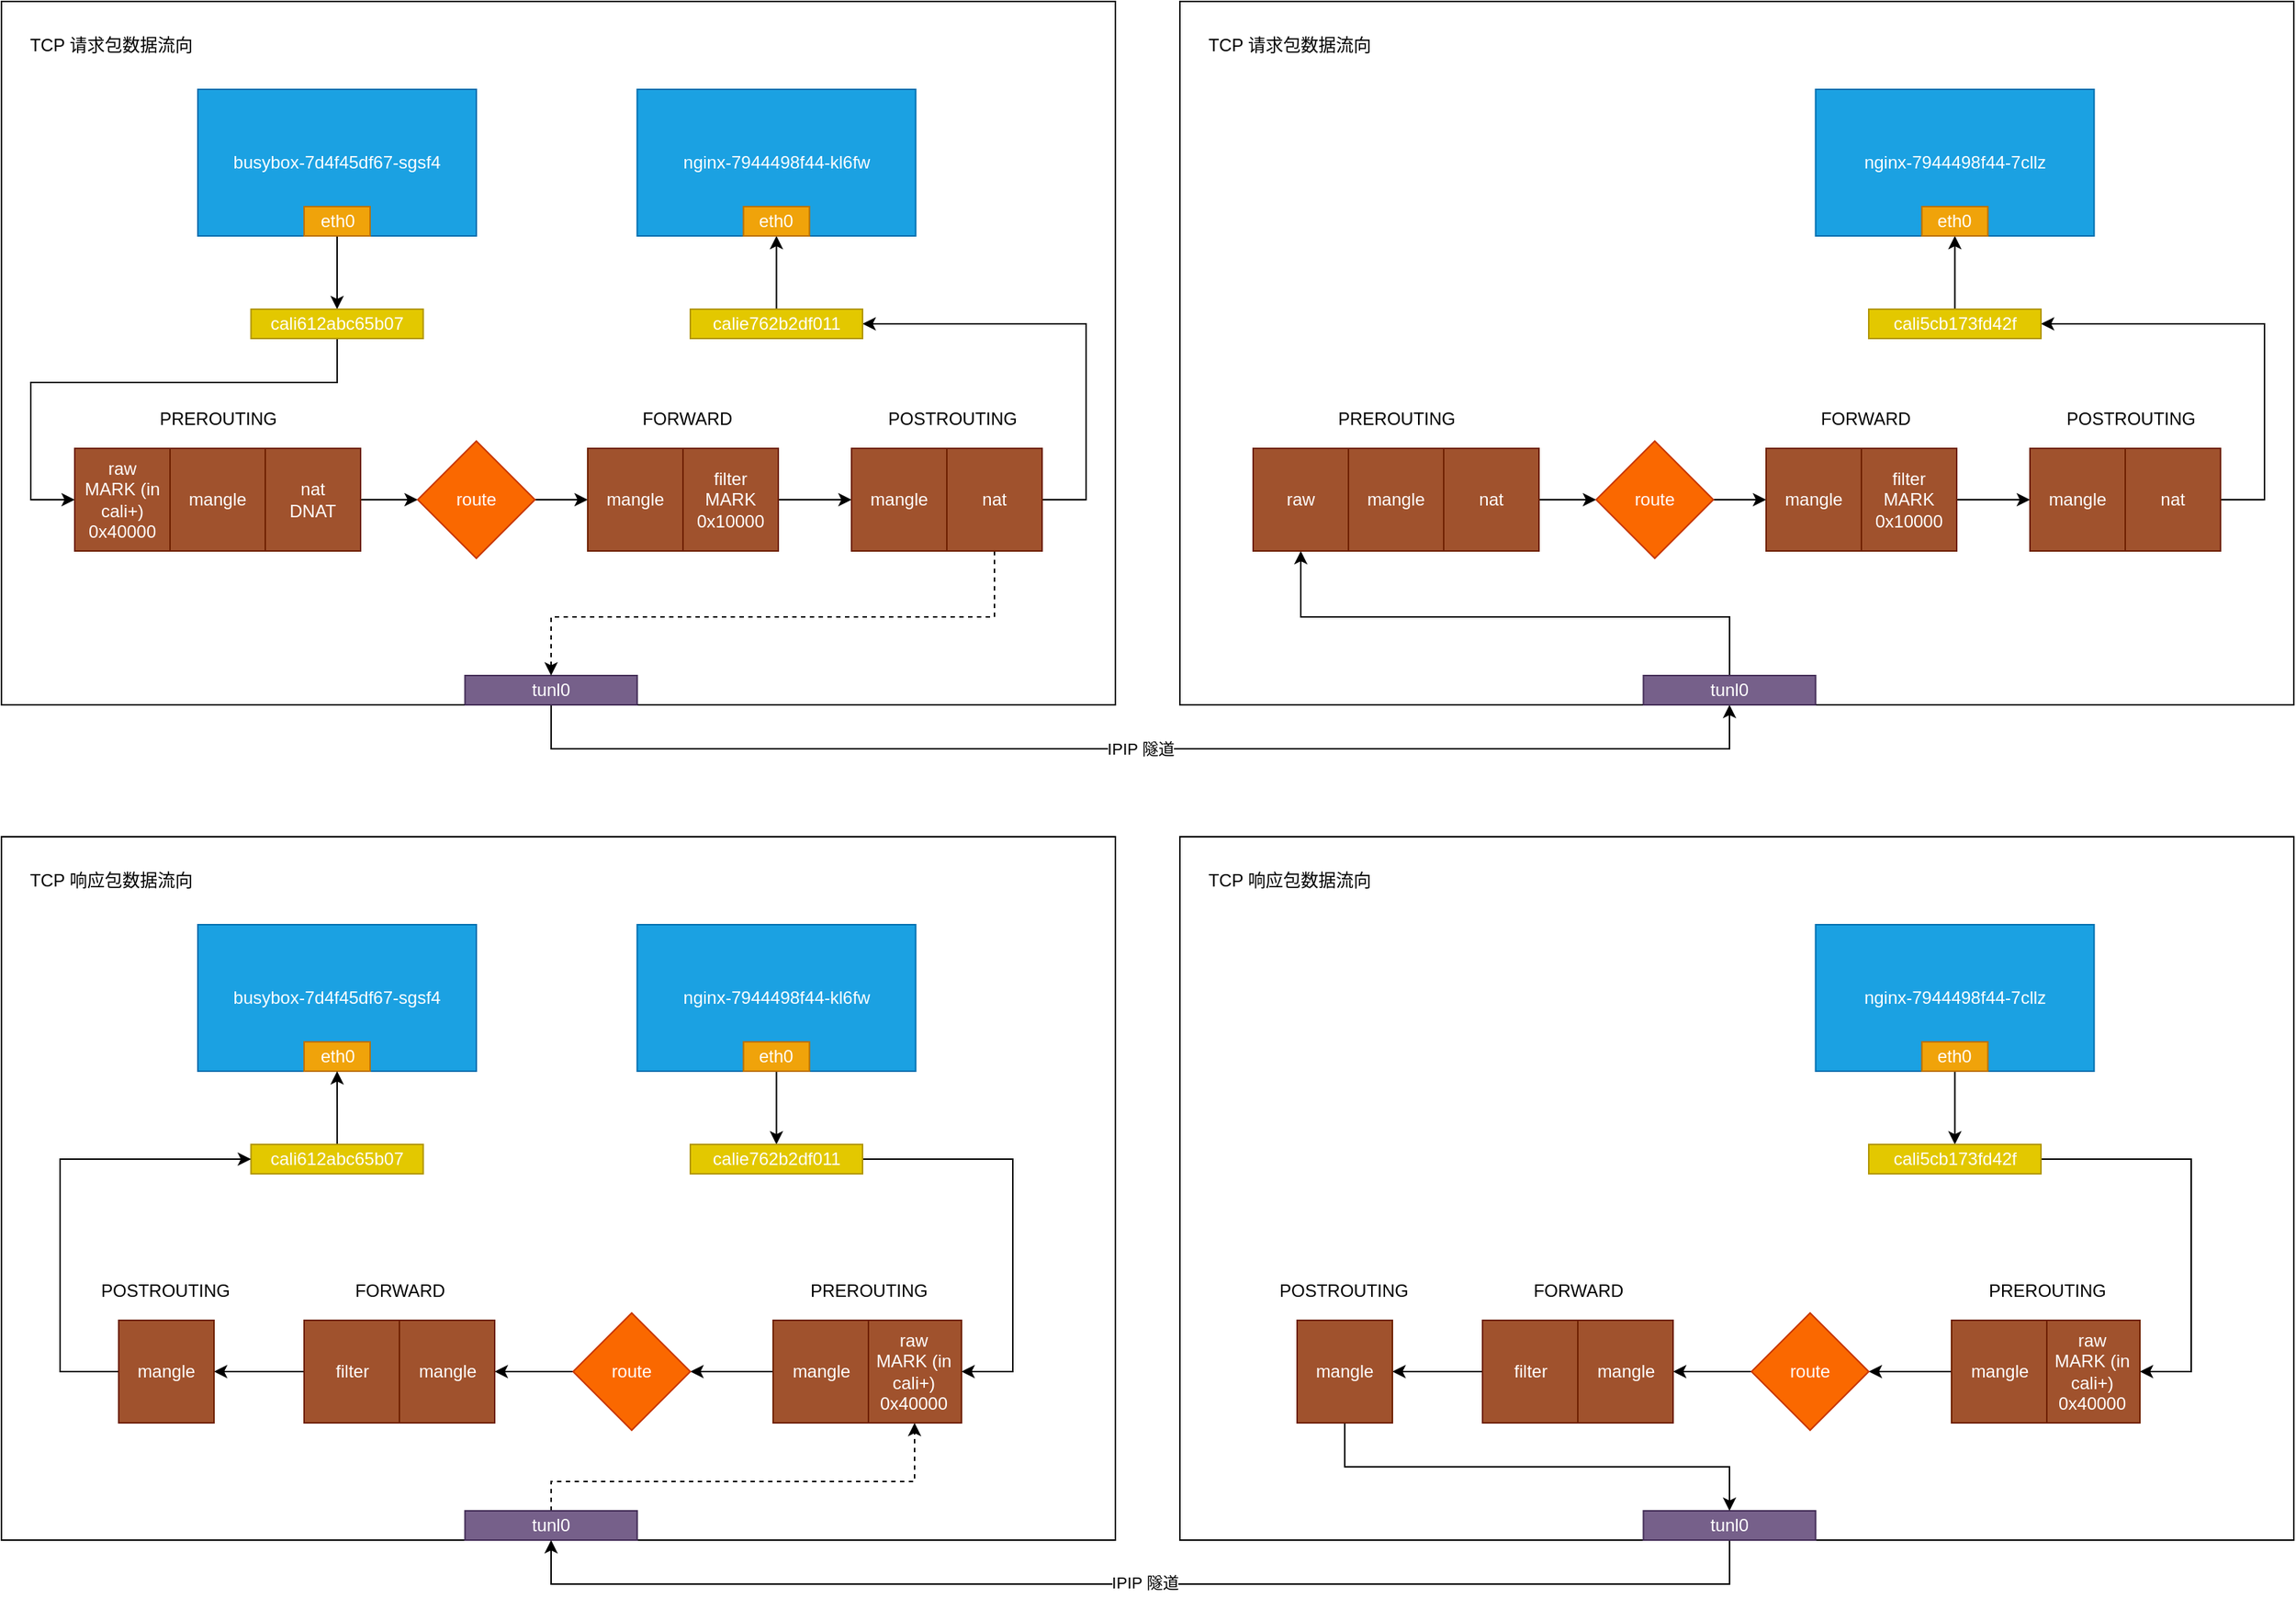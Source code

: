 <mxfile version="13.3.1" type="device"><diagram id="eYR-QzYVFTe-YiNk0E_v" name="第 1 页"><mxGraphModel dx="946" dy="680" grid="1" gridSize="10" guides="1" tooltips="1" connect="1" arrows="1" fold="1" page="1" pageScale="1" pageWidth="827" pageHeight="1169" math="0" shadow="0"><root><mxCell id="0"/><mxCell id="1" parent="0"/><mxCell id="UxQzsQpT87IZUYBjbyKv-1" value="" style="rounded=0;whiteSpace=wrap;html=1;" vertex="1" parent="1"><mxGeometry x="90" y="80" width="760" height="480" as="geometry"/></mxCell><mxCell id="UxQzsQpT87IZUYBjbyKv-2" value="busybox-7d4f45df67-sgsf4" style="rounded=0;whiteSpace=wrap;html=1;fillColor=#1ba1e2;strokeColor=#006EAF;fontColor=#ffffff;" vertex="1" parent="1"><mxGeometry x="224" y="140" width="190" height="100" as="geometry"/></mxCell><mxCell id="UxQzsQpT87IZUYBjbyKv-3" style="edgeStyle=orthogonalEdgeStyle;rounded=0;orthogonalLoop=1;jettySize=auto;html=1;entryX=0.5;entryY=0;entryDx=0;entryDy=0;startArrow=none;startFill=0;" edge="1" parent="1" source="UxQzsQpT87IZUYBjbyKv-4" target="UxQzsQpT87IZUYBjbyKv-6"><mxGeometry relative="1" as="geometry"/></mxCell><mxCell id="UxQzsQpT87IZUYBjbyKv-4" value="eth0" style="rounded=0;whiteSpace=wrap;html=1;fillColor=#f0a30a;strokeColor=#BD7000;fontColor=#ffffff;" vertex="1" parent="1"><mxGeometry x="296.5" y="220" width="45" height="20" as="geometry"/></mxCell><mxCell id="UxQzsQpT87IZUYBjbyKv-5" style="edgeStyle=orthogonalEdgeStyle;rounded=0;orthogonalLoop=1;jettySize=auto;html=1;entryX=0;entryY=0.5;entryDx=0;entryDy=0;startArrow=none;startFill=0;" edge="1" parent="1" source="UxQzsQpT87IZUYBjbyKv-6" target="UxQzsQpT87IZUYBjbyKv-8"><mxGeometry relative="1" as="geometry"><Array as="points"><mxPoint x="319" y="340"/><mxPoint x="110" y="340"/><mxPoint x="110" y="420"/></Array></mxGeometry></mxCell><mxCell id="UxQzsQpT87IZUYBjbyKv-6" value="cali612abc65b07" style="rounded=0;whiteSpace=wrap;html=1;fillColor=#e3c800;strokeColor=#B09500;fontColor=#ffffff;" vertex="1" parent="1"><mxGeometry x="260.25" y="290" width="117.5" height="20" as="geometry"/></mxCell><mxCell id="UxQzsQpT87IZUYBjbyKv-91" value="IPIP 隧道" style="edgeStyle=orthogonalEdgeStyle;rounded=0;orthogonalLoop=1;jettySize=auto;html=1;startArrow=none;startFill=0;endArrow=classic;endFill=1;entryX=0.5;entryY=1;entryDx=0;entryDy=0;" edge="1" parent="1" source="UxQzsQpT87IZUYBjbyKv-7" target="UxQzsQpT87IZUYBjbyKv-70"><mxGeometry relative="1" as="geometry"><mxPoint x="840" y="620" as="targetPoint"/><Array as="points"><mxPoint x="465" y="590"/><mxPoint x="1269" y="590"/></Array></mxGeometry></mxCell><mxCell id="UxQzsQpT87IZUYBjbyKv-7" value="tunl0" style="rounded=0;whiteSpace=wrap;html=1;fillColor=#76608a;strokeColor=#432D57;fontColor=#ffffff;" vertex="1" parent="1"><mxGeometry x="406.25" y="540" width="117.5" height="20" as="geometry"/></mxCell><mxCell id="UxQzsQpT87IZUYBjbyKv-8" value="raw&lt;br&gt;MARK (in cali+) 0x40000" style="rounded=0;whiteSpace=wrap;html=1;fillColor=#a0522d;strokeColor=#6D1F00;fontColor=#ffffff;" vertex="1" parent="1"><mxGeometry x="140" y="385" width="65" height="70" as="geometry"/></mxCell><mxCell id="UxQzsQpT87IZUYBjbyKv-9" value="mangle" style="rounded=0;whiteSpace=wrap;html=1;fillColor=#a0522d;strokeColor=#6D1F00;fontColor=#ffffff;" vertex="1" parent="1"><mxGeometry x="205" y="385" width="65" height="70" as="geometry"/></mxCell><mxCell id="UxQzsQpT87IZUYBjbyKv-10" style="edgeStyle=orthogonalEdgeStyle;rounded=0;orthogonalLoop=1;jettySize=auto;html=1;entryX=0;entryY=0.5;entryDx=0;entryDy=0;startArrow=none;startFill=0;" edge="1" parent="1" source="UxQzsQpT87IZUYBjbyKv-11" target="UxQzsQpT87IZUYBjbyKv-14"><mxGeometry relative="1" as="geometry"/></mxCell><mxCell id="UxQzsQpT87IZUYBjbyKv-11" value="nat&lt;br&gt;DNAT" style="rounded=0;whiteSpace=wrap;html=1;fillColor=#a0522d;strokeColor=#6D1F00;fontColor=#ffffff;" vertex="1" parent="1"><mxGeometry x="270" y="385" width="65" height="70" as="geometry"/></mxCell><mxCell id="UxQzsQpT87IZUYBjbyKv-12" value="PREROUTING" style="text;html=1;strokeColor=none;fillColor=none;align=center;verticalAlign=middle;whiteSpace=wrap;rounded=0;" vertex="1" parent="1"><mxGeometry x="218" y="355" width="40" height="20" as="geometry"/></mxCell><mxCell id="UxQzsQpT87IZUYBjbyKv-13" style="edgeStyle=orthogonalEdgeStyle;rounded=0;orthogonalLoop=1;jettySize=auto;html=1;entryX=0;entryY=0.5;entryDx=0;entryDy=0;startArrow=none;startFill=0;" edge="1" parent="1" source="UxQzsQpT87IZUYBjbyKv-14" target="UxQzsQpT87IZUYBjbyKv-15"><mxGeometry relative="1" as="geometry"/></mxCell><mxCell id="UxQzsQpT87IZUYBjbyKv-14" value="route" style="rhombus;whiteSpace=wrap;html=1;fillColor=#fa6800;strokeColor=#C73500;fontColor=#ffffff;" vertex="1" parent="1"><mxGeometry x="374" y="380" width="80" height="80" as="geometry"/></mxCell><mxCell id="UxQzsQpT87IZUYBjbyKv-15" value="mangle" style="rounded=0;whiteSpace=wrap;html=1;fillColor=#a0522d;strokeColor=#6D1F00;fontColor=#ffffff;" vertex="1" parent="1"><mxGeometry x="490" y="385" width="65" height="70" as="geometry"/></mxCell><mxCell id="UxQzsQpT87IZUYBjbyKv-16" style="edgeStyle=orthogonalEdgeStyle;rounded=0;orthogonalLoop=1;jettySize=auto;html=1;entryX=0;entryY=0.5;entryDx=0;entryDy=0;startArrow=none;startFill=0;" edge="1" parent="1" source="UxQzsQpT87IZUYBjbyKv-17" target="UxQzsQpT87IZUYBjbyKv-21"><mxGeometry relative="1" as="geometry"/></mxCell><mxCell id="UxQzsQpT87IZUYBjbyKv-17" value="filter&lt;br&gt;MARK&lt;br&gt;0x10000" style="rounded=0;whiteSpace=wrap;html=1;fillColor=#a0522d;strokeColor=#6D1F00;fontColor=#ffffff;" vertex="1" parent="1"><mxGeometry x="555" y="385" width="65" height="70" as="geometry"/></mxCell><mxCell id="UxQzsQpT87IZUYBjbyKv-18" value="FORWARD" style="text;html=1;strokeColor=none;fillColor=none;align=center;verticalAlign=middle;whiteSpace=wrap;rounded=0;" vertex="1" parent="1"><mxGeometry x="538" y="355" width="40" height="20" as="geometry"/></mxCell><mxCell id="UxQzsQpT87IZUYBjbyKv-29" style="edgeStyle=orthogonalEdgeStyle;rounded=0;orthogonalLoop=1;jettySize=auto;html=1;" edge="1" parent="1" source="UxQzsQpT87IZUYBjbyKv-20" target="UxQzsQpT87IZUYBjbyKv-28"><mxGeometry relative="1" as="geometry"><Array as="points"><mxPoint x="830" y="420"/><mxPoint x="830" y="300"/></Array></mxGeometry></mxCell><mxCell id="UxQzsQpT87IZUYBjbyKv-93" style="edgeStyle=orthogonalEdgeStyle;rounded=0;orthogonalLoop=1;jettySize=auto;html=1;entryX=0.5;entryY=0;entryDx=0;entryDy=0;startArrow=none;startFill=0;endArrow=classic;endFill=1;dashed=1;" edge="1" parent="1" source="UxQzsQpT87IZUYBjbyKv-20" target="UxQzsQpT87IZUYBjbyKv-7"><mxGeometry relative="1" as="geometry"><Array as="points"><mxPoint x="768" y="500"/><mxPoint x="465" y="500"/></Array></mxGeometry></mxCell><mxCell id="UxQzsQpT87IZUYBjbyKv-20" value="nat" style="rounded=0;whiteSpace=wrap;html=1;fillColor=#a0522d;strokeColor=#6D1F00;fontColor=#ffffff;" vertex="1" parent="1"><mxGeometry x="735" y="385" width="65" height="70" as="geometry"/></mxCell><mxCell id="UxQzsQpT87IZUYBjbyKv-21" value="mangle" style="rounded=0;whiteSpace=wrap;html=1;fillColor=#a0522d;strokeColor=#6D1F00;fontColor=#ffffff;" vertex="1" parent="1"><mxGeometry x="670" y="385" width="65" height="70" as="geometry"/></mxCell><mxCell id="UxQzsQpT87IZUYBjbyKv-22" value="POSTROUTING" style="text;html=1;strokeColor=none;fillColor=none;align=center;verticalAlign=middle;whiteSpace=wrap;rounded=0;" vertex="1" parent="1"><mxGeometry x="718.75" y="355" width="40" height="20" as="geometry"/></mxCell><mxCell id="UxQzsQpT87IZUYBjbyKv-23" value="TCP 请求包数据流向" style="text;html=1;strokeColor=none;fillColor=none;align=center;verticalAlign=middle;whiteSpace=wrap;rounded=0;" vertex="1" parent="1"><mxGeometry x="100" y="100" width="130" height="20" as="geometry"/></mxCell><mxCell id="UxQzsQpT87IZUYBjbyKv-25" value="nginx-7944498f44-kl6fw" style="rounded=0;whiteSpace=wrap;html=1;fillColor=#1ba1e2;strokeColor=#006EAF;fontColor=#ffffff;" vertex="1" parent="1"><mxGeometry x="523.75" y="140" width="190" height="100" as="geometry"/></mxCell><mxCell id="UxQzsQpT87IZUYBjbyKv-26" style="edgeStyle=orthogonalEdgeStyle;rounded=0;orthogonalLoop=1;jettySize=auto;html=1;entryX=0.5;entryY=0;entryDx=0;entryDy=0;startArrow=classic;startFill=1;endArrow=none;endFill=0;" edge="1" parent="1" source="UxQzsQpT87IZUYBjbyKv-27" target="UxQzsQpT87IZUYBjbyKv-28"><mxGeometry relative="1" as="geometry"/></mxCell><mxCell id="UxQzsQpT87IZUYBjbyKv-27" value="eth0" style="rounded=0;whiteSpace=wrap;html=1;fillColor=#f0a30a;strokeColor=#BD7000;fontColor=#ffffff;" vertex="1" parent="1"><mxGeometry x="596.25" y="220" width="45" height="20" as="geometry"/></mxCell><mxCell id="UxQzsQpT87IZUYBjbyKv-28" value="calie762b2df011" style="rounded=0;whiteSpace=wrap;html=1;fillColor=#e3c800;strokeColor=#B09500;fontColor=#ffffff;" vertex="1" parent="1"><mxGeometry x="560" y="290" width="117.5" height="20" as="geometry"/></mxCell><mxCell id="UxQzsQpT87IZUYBjbyKv-30" value="" style="rounded=0;whiteSpace=wrap;html=1;" vertex="1" parent="1"><mxGeometry x="90" y="650" width="760" height="480" as="geometry"/></mxCell><mxCell id="UxQzsQpT87IZUYBjbyKv-31" value="busybox-7d4f45df67-sgsf4" style="rounded=0;whiteSpace=wrap;html=1;fillColor=#1ba1e2;strokeColor=#006EAF;fontColor=#ffffff;" vertex="1" parent="1"><mxGeometry x="224" y="710" width="190" height="100" as="geometry"/></mxCell><mxCell id="UxQzsQpT87IZUYBjbyKv-33" value="eth0" style="rounded=0;whiteSpace=wrap;html=1;fillColor=#f0a30a;strokeColor=#BD7000;fontColor=#ffffff;" vertex="1" parent="1"><mxGeometry x="296.5" y="790" width="45" height="20" as="geometry"/></mxCell><mxCell id="UxQzsQpT87IZUYBjbyKv-58" style="edgeStyle=orthogonalEdgeStyle;rounded=0;orthogonalLoop=1;jettySize=auto;html=1;entryX=0.5;entryY=1;entryDx=0;entryDy=0;startArrow=none;startFill=0;endArrow=classic;endFill=1;" edge="1" parent="1" source="UxQzsQpT87IZUYBjbyKv-35" target="UxQzsQpT87IZUYBjbyKv-33"><mxGeometry relative="1" as="geometry"/></mxCell><mxCell id="UxQzsQpT87IZUYBjbyKv-35" value="cali612abc65b07" style="rounded=0;whiteSpace=wrap;html=1;fillColor=#e3c800;strokeColor=#B09500;fontColor=#ffffff;" vertex="1" parent="1"><mxGeometry x="260.25" y="860" width="117.5" height="20" as="geometry"/></mxCell><mxCell id="UxQzsQpT87IZUYBjbyKv-94" style="edgeStyle=orthogonalEdgeStyle;rounded=0;orthogonalLoop=1;jettySize=auto;html=1;dashed=1;startArrow=none;startFill=0;endArrow=classic;endFill=1;" edge="1" parent="1" source="UxQzsQpT87IZUYBjbyKv-36" target="UxQzsQpT87IZUYBjbyKv-37"><mxGeometry relative="1" as="geometry"><Array as="points"><mxPoint x="465" y="1090"/><mxPoint x="713" y="1090"/></Array></mxGeometry></mxCell><mxCell id="UxQzsQpT87IZUYBjbyKv-36" value="tunl0" style="rounded=0;whiteSpace=wrap;html=1;fillColor=#76608a;strokeColor=#432D57;fontColor=#ffffff;" vertex="1" parent="1"><mxGeometry x="406.25" y="1110" width="117.5" height="20" as="geometry"/></mxCell><mxCell id="UxQzsQpT87IZUYBjbyKv-37" value="raw&lt;br&gt;MARK (in cali+) 0x40000" style="rounded=0;whiteSpace=wrap;html=1;fillColor=#a0522d;strokeColor=#6D1F00;fontColor=#ffffff;" vertex="1" parent="1"><mxGeometry x="680" y="980" width="65" height="70" as="geometry"/></mxCell><mxCell id="UxQzsQpT87IZUYBjbyKv-59" style="edgeStyle=orthogonalEdgeStyle;rounded=0;orthogonalLoop=1;jettySize=auto;html=1;entryX=1;entryY=0.5;entryDx=0;entryDy=0;startArrow=none;startFill=0;endArrow=classic;endFill=1;" edge="1" parent="1" source="UxQzsQpT87IZUYBjbyKv-38" target="UxQzsQpT87IZUYBjbyKv-43"><mxGeometry relative="1" as="geometry"/></mxCell><mxCell id="UxQzsQpT87IZUYBjbyKv-38" value="mangle" style="rounded=0;whiteSpace=wrap;html=1;fillColor=#a0522d;strokeColor=#6D1F00;fontColor=#ffffff;" vertex="1" parent="1"><mxGeometry x="616.5" y="980" width="65" height="70" as="geometry"/></mxCell><mxCell id="UxQzsQpT87IZUYBjbyKv-41" value="PREROUTING" style="text;html=1;strokeColor=none;fillColor=none;align=center;verticalAlign=middle;whiteSpace=wrap;rounded=0;" vertex="1" parent="1"><mxGeometry x="661.5" y="950" width="40" height="20" as="geometry"/></mxCell><mxCell id="UxQzsQpT87IZUYBjbyKv-60" style="edgeStyle=orthogonalEdgeStyle;rounded=0;orthogonalLoop=1;jettySize=auto;html=1;entryX=1;entryY=0.5;entryDx=0;entryDy=0;startArrow=none;startFill=0;endArrow=classic;endFill=1;" edge="1" parent="1" source="UxQzsQpT87IZUYBjbyKv-43" target="UxQzsQpT87IZUYBjbyKv-44"><mxGeometry relative="1" as="geometry"/></mxCell><mxCell id="UxQzsQpT87IZUYBjbyKv-43" value="route" style="rhombus;whiteSpace=wrap;html=1;fillColor=#fa6800;strokeColor=#C73500;fontColor=#ffffff;" vertex="1" parent="1"><mxGeometry x="480" y="975" width="80" height="80" as="geometry"/></mxCell><mxCell id="UxQzsQpT87IZUYBjbyKv-44" value="mangle" style="rounded=0;whiteSpace=wrap;html=1;fillColor=#a0522d;strokeColor=#6D1F00;fontColor=#ffffff;" vertex="1" parent="1"><mxGeometry x="361.5" y="980" width="65" height="70" as="geometry"/></mxCell><mxCell id="UxQzsQpT87IZUYBjbyKv-61" style="edgeStyle=orthogonalEdgeStyle;rounded=0;orthogonalLoop=1;jettySize=auto;html=1;entryX=1;entryY=0.5;entryDx=0;entryDy=0;startArrow=none;startFill=0;endArrow=classic;endFill=1;" edge="1" parent="1" source="UxQzsQpT87IZUYBjbyKv-46" target="UxQzsQpT87IZUYBjbyKv-50"><mxGeometry relative="1" as="geometry"/></mxCell><mxCell id="UxQzsQpT87IZUYBjbyKv-46" value="filter" style="rounded=0;whiteSpace=wrap;html=1;fillColor=#a0522d;strokeColor=#6D1F00;fontColor=#ffffff;" vertex="1" parent="1"><mxGeometry x="296.5" y="980" width="65" height="70" as="geometry"/></mxCell><mxCell id="UxQzsQpT87IZUYBjbyKv-47" value="FORWARD" style="text;html=1;strokeColor=none;fillColor=none;align=center;verticalAlign=middle;whiteSpace=wrap;rounded=0;" vertex="1" parent="1"><mxGeometry x="341.5" y="950" width="40" height="20" as="geometry"/></mxCell><mxCell id="UxQzsQpT87IZUYBjbyKv-63" style="edgeStyle=orthogonalEdgeStyle;rounded=0;orthogonalLoop=1;jettySize=auto;html=1;entryX=0;entryY=0.5;entryDx=0;entryDy=0;startArrow=none;startFill=0;endArrow=classic;endFill=1;" edge="1" parent="1" source="UxQzsQpT87IZUYBjbyKv-50" target="UxQzsQpT87IZUYBjbyKv-35"><mxGeometry relative="1" as="geometry"><Array as="points"><mxPoint x="130" y="1015"/><mxPoint x="130" y="870"/></Array></mxGeometry></mxCell><mxCell id="UxQzsQpT87IZUYBjbyKv-50" value="mangle" style="rounded=0;whiteSpace=wrap;html=1;fillColor=#a0522d;strokeColor=#6D1F00;fontColor=#ffffff;" vertex="1" parent="1"><mxGeometry x="170" y="980" width="65" height="70" as="geometry"/></mxCell><mxCell id="UxQzsQpT87IZUYBjbyKv-51" value="POSTROUTING" style="text;html=1;strokeColor=none;fillColor=none;align=center;verticalAlign=middle;whiteSpace=wrap;rounded=0;" vertex="1" parent="1"><mxGeometry x="182.25" y="950" width="40" height="20" as="geometry"/></mxCell><mxCell id="UxQzsQpT87IZUYBjbyKv-52" value="TCP 响应包数据流向" style="text;html=1;strokeColor=none;fillColor=none;align=center;verticalAlign=middle;whiteSpace=wrap;rounded=0;" vertex="1" parent="1"><mxGeometry x="100" y="670" width="130" height="20" as="geometry"/></mxCell><mxCell id="UxQzsQpT87IZUYBjbyKv-53" value="nginx-7944498f44-kl6fw" style="rounded=0;whiteSpace=wrap;html=1;fillColor=#1ba1e2;strokeColor=#006EAF;fontColor=#ffffff;" vertex="1" parent="1"><mxGeometry x="523.75" y="710" width="190" height="100" as="geometry"/></mxCell><mxCell id="UxQzsQpT87IZUYBjbyKv-54" style="edgeStyle=orthogonalEdgeStyle;rounded=0;orthogonalLoop=1;jettySize=auto;html=1;entryX=0.5;entryY=0;entryDx=0;entryDy=0;startArrow=none;startFill=0;" edge="1" parent="1" source="UxQzsQpT87IZUYBjbyKv-55" target="UxQzsQpT87IZUYBjbyKv-56"><mxGeometry relative="1" as="geometry"/></mxCell><mxCell id="UxQzsQpT87IZUYBjbyKv-55" value="eth0" style="rounded=0;whiteSpace=wrap;html=1;fillColor=#f0a30a;strokeColor=#BD7000;fontColor=#ffffff;" vertex="1" parent="1"><mxGeometry x="596.25" y="790" width="45" height="20" as="geometry"/></mxCell><mxCell id="UxQzsQpT87IZUYBjbyKv-62" style="edgeStyle=orthogonalEdgeStyle;rounded=0;orthogonalLoop=1;jettySize=auto;html=1;entryX=1;entryY=0.5;entryDx=0;entryDy=0;startArrow=none;startFill=0;endArrow=classic;endFill=1;" edge="1" parent="1" source="UxQzsQpT87IZUYBjbyKv-56" target="UxQzsQpT87IZUYBjbyKv-37"><mxGeometry relative="1" as="geometry"><Array as="points"><mxPoint x="780" y="870"/><mxPoint x="780" y="1015"/></Array></mxGeometry></mxCell><mxCell id="UxQzsQpT87IZUYBjbyKv-56" value="calie762b2df011" style="rounded=0;whiteSpace=wrap;html=1;fillColor=#e3c800;strokeColor=#B09500;fontColor=#ffffff;" vertex="1" parent="1"><mxGeometry x="560" y="860" width="117.5" height="20" as="geometry"/></mxCell><mxCell id="UxQzsQpT87IZUYBjbyKv-64" value="" style="rounded=0;whiteSpace=wrap;html=1;" vertex="1" parent="1"><mxGeometry x="894" y="80" width="760" height="480" as="geometry"/></mxCell><mxCell id="UxQzsQpT87IZUYBjbyKv-95" style="edgeStyle=orthogonalEdgeStyle;rounded=0;orthogonalLoop=1;jettySize=auto;html=1;entryX=0.5;entryY=1;entryDx=0;entryDy=0;startArrow=none;startFill=0;endArrow=classic;endFill=1;" edge="1" parent="1" source="UxQzsQpT87IZUYBjbyKv-70" target="UxQzsQpT87IZUYBjbyKv-71"><mxGeometry relative="1" as="geometry"><Array as="points"><mxPoint x="1269" y="500"/><mxPoint x="977" y="500"/></Array></mxGeometry></mxCell><mxCell id="UxQzsQpT87IZUYBjbyKv-70" value="tunl0" style="rounded=0;whiteSpace=wrap;html=1;fillColor=#76608a;strokeColor=#432D57;fontColor=#ffffff;" vertex="1" parent="1"><mxGeometry x="1210.25" y="540" width="117.5" height="20" as="geometry"/></mxCell><mxCell id="UxQzsQpT87IZUYBjbyKv-71" value="raw" style="rounded=0;whiteSpace=wrap;html=1;fillColor=#a0522d;strokeColor=#6D1F00;fontColor=#ffffff;" vertex="1" parent="1"><mxGeometry x="944" y="385" width="65" height="70" as="geometry"/></mxCell><mxCell id="UxQzsQpT87IZUYBjbyKv-72" value="mangle" style="rounded=0;whiteSpace=wrap;html=1;fillColor=#a0522d;strokeColor=#6D1F00;fontColor=#ffffff;" vertex="1" parent="1"><mxGeometry x="1009" y="385" width="65" height="70" as="geometry"/></mxCell><mxCell id="UxQzsQpT87IZUYBjbyKv-73" style="edgeStyle=orthogonalEdgeStyle;rounded=0;orthogonalLoop=1;jettySize=auto;html=1;entryX=0;entryY=0.5;entryDx=0;entryDy=0;startArrow=none;startFill=0;" edge="1" parent="1" source="UxQzsQpT87IZUYBjbyKv-74" target="UxQzsQpT87IZUYBjbyKv-77"><mxGeometry relative="1" as="geometry"/></mxCell><mxCell id="UxQzsQpT87IZUYBjbyKv-74" value="nat" style="rounded=0;whiteSpace=wrap;html=1;fillColor=#a0522d;strokeColor=#6D1F00;fontColor=#ffffff;" vertex="1" parent="1"><mxGeometry x="1074" y="385" width="65" height="70" as="geometry"/></mxCell><mxCell id="UxQzsQpT87IZUYBjbyKv-75" value="PREROUTING" style="text;html=1;strokeColor=none;fillColor=none;align=center;verticalAlign=middle;whiteSpace=wrap;rounded=0;" vertex="1" parent="1"><mxGeometry x="1022" y="355" width="40" height="20" as="geometry"/></mxCell><mxCell id="UxQzsQpT87IZUYBjbyKv-76" style="edgeStyle=orthogonalEdgeStyle;rounded=0;orthogonalLoop=1;jettySize=auto;html=1;entryX=0;entryY=0.5;entryDx=0;entryDy=0;startArrow=none;startFill=0;" edge="1" parent="1" source="UxQzsQpT87IZUYBjbyKv-77" target="UxQzsQpT87IZUYBjbyKv-78"><mxGeometry relative="1" as="geometry"/></mxCell><mxCell id="UxQzsQpT87IZUYBjbyKv-77" value="route" style="rhombus;whiteSpace=wrap;html=1;fillColor=#fa6800;strokeColor=#C73500;fontColor=#ffffff;" vertex="1" parent="1"><mxGeometry x="1178" y="380" width="80" height="80" as="geometry"/></mxCell><mxCell id="UxQzsQpT87IZUYBjbyKv-78" value="mangle" style="rounded=0;whiteSpace=wrap;html=1;fillColor=#a0522d;strokeColor=#6D1F00;fontColor=#ffffff;" vertex="1" parent="1"><mxGeometry x="1294" y="385" width="65" height="70" as="geometry"/></mxCell><mxCell id="UxQzsQpT87IZUYBjbyKv-79" style="edgeStyle=orthogonalEdgeStyle;rounded=0;orthogonalLoop=1;jettySize=auto;html=1;entryX=0;entryY=0.5;entryDx=0;entryDy=0;startArrow=none;startFill=0;" edge="1" parent="1" source="UxQzsQpT87IZUYBjbyKv-80" target="UxQzsQpT87IZUYBjbyKv-84"><mxGeometry relative="1" as="geometry"/></mxCell><mxCell id="UxQzsQpT87IZUYBjbyKv-80" value="filter&lt;br&gt;MARK&lt;br&gt;0x10000" style="rounded=0;whiteSpace=wrap;html=1;fillColor=#a0522d;strokeColor=#6D1F00;fontColor=#ffffff;" vertex="1" parent="1"><mxGeometry x="1359" y="385" width="65" height="70" as="geometry"/></mxCell><mxCell id="UxQzsQpT87IZUYBjbyKv-81" value="FORWARD" style="text;html=1;strokeColor=none;fillColor=none;align=center;verticalAlign=middle;whiteSpace=wrap;rounded=0;" vertex="1" parent="1"><mxGeometry x="1342" y="355" width="40" height="20" as="geometry"/></mxCell><mxCell id="UxQzsQpT87IZUYBjbyKv-82" style="edgeStyle=orthogonalEdgeStyle;rounded=0;orthogonalLoop=1;jettySize=auto;html=1;" edge="1" parent="1" source="UxQzsQpT87IZUYBjbyKv-83" target="UxQzsQpT87IZUYBjbyKv-90"><mxGeometry relative="1" as="geometry"><Array as="points"><mxPoint x="1634" y="420"/><mxPoint x="1634" y="300"/></Array></mxGeometry></mxCell><mxCell id="UxQzsQpT87IZUYBjbyKv-83" value="nat" style="rounded=0;whiteSpace=wrap;html=1;fillColor=#a0522d;strokeColor=#6D1F00;fontColor=#ffffff;" vertex="1" parent="1"><mxGeometry x="1539" y="385" width="65" height="70" as="geometry"/></mxCell><mxCell id="UxQzsQpT87IZUYBjbyKv-84" value="mangle" style="rounded=0;whiteSpace=wrap;html=1;fillColor=#a0522d;strokeColor=#6D1F00;fontColor=#ffffff;" vertex="1" parent="1"><mxGeometry x="1474" y="385" width="65" height="70" as="geometry"/></mxCell><mxCell id="UxQzsQpT87IZUYBjbyKv-85" value="POSTROUTING" style="text;html=1;strokeColor=none;fillColor=none;align=center;verticalAlign=middle;whiteSpace=wrap;rounded=0;" vertex="1" parent="1"><mxGeometry x="1522.75" y="355" width="40" height="20" as="geometry"/></mxCell><mxCell id="UxQzsQpT87IZUYBjbyKv-86" value="TCP 请求包数据流向" style="text;html=1;strokeColor=none;fillColor=none;align=center;verticalAlign=middle;whiteSpace=wrap;rounded=0;" vertex="1" parent="1"><mxGeometry x="904" y="100" width="130" height="20" as="geometry"/></mxCell><mxCell id="UxQzsQpT87IZUYBjbyKv-87" value="nginx-7944498f44-7cllz" style="rounded=0;whiteSpace=wrap;html=1;fillColor=#1ba1e2;strokeColor=#006EAF;fontColor=#ffffff;" vertex="1" parent="1"><mxGeometry x="1327.75" y="140" width="190" height="100" as="geometry"/></mxCell><mxCell id="UxQzsQpT87IZUYBjbyKv-88" style="edgeStyle=orthogonalEdgeStyle;rounded=0;orthogonalLoop=1;jettySize=auto;html=1;entryX=0.5;entryY=0;entryDx=0;entryDy=0;startArrow=classic;startFill=1;endArrow=none;endFill=0;" edge="1" parent="1" source="UxQzsQpT87IZUYBjbyKv-89" target="UxQzsQpT87IZUYBjbyKv-90"><mxGeometry relative="1" as="geometry"/></mxCell><mxCell id="UxQzsQpT87IZUYBjbyKv-89" value="eth0" style="rounded=0;whiteSpace=wrap;html=1;fillColor=#f0a30a;strokeColor=#BD7000;fontColor=#ffffff;" vertex="1" parent="1"><mxGeometry x="1400.25" y="220" width="45" height="20" as="geometry"/></mxCell><mxCell id="UxQzsQpT87IZUYBjbyKv-90" value="cali5cb173fd42f" style="rounded=0;whiteSpace=wrap;html=1;fillColor=#e3c800;strokeColor=#B09500;fontColor=#ffffff;" vertex="1" parent="1"><mxGeometry x="1364" y="290" width="117.5" height="20" as="geometry"/></mxCell><mxCell id="UxQzsQpT87IZUYBjbyKv-96" value="" style="rounded=0;whiteSpace=wrap;html=1;" vertex="1" parent="1"><mxGeometry x="894" y="650" width="760" height="480" as="geometry"/></mxCell><mxCell id="UxQzsQpT87IZUYBjbyKv-123" style="edgeStyle=orthogonalEdgeStyle;rounded=0;orthogonalLoop=1;jettySize=auto;html=1;entryX=0.5;entryY=1;entryDx=0;entryDy=0;startArrow=none;startFill=0;endArrow=classic;endFill=1;" edge="1" parent="1" source="UxQzsQpT87IZUYBjbyKv-102" target="UxQzsQpT87IZUYBjbyKv-36"><mxGeometry relative="1" as="geometry"><Array as="points"><mxPoint x="1269" y="1160"/><mxPoint x="465" y="1160"/></Array></mxGeometry></mxCell><mxCell id="UxQzsQpT87IZUYBjbyKv-124" value="IPIP 隧道" style="edgeLabel;html=1;align=center;verticalAlign=middle;resizable=0;points=[];" vertex="1" connectable="0" parent="UxQzsQpT87IZUYBjbyKv-123"><mxGeometry x="-0.007" y="-1" relative="1" as="geometry"><mxPoint as="offset"/></mxGeometry></mxCell><mxCell id="UxQzsQpT87IZUYBjbyKv-102" value="tunl0" style="rounded=0;whiteSpace=wrap;html=1;fillColor=#76608a;strokeColor=#432D57;fontColor=#ffffff;" vertex="1" parent="1"><mxGeometry x="1210.25" y="1110" width="117.5" height="20" as="geometry"/></mxCell><mxCell id="UxQzsQpT87IZUYBjbyKv-103" value="raw&lt;br&gt;MARK (in cali+) 0x40000" style="rounded=0;whiteSpace=wrap;html=1;fillColor=#a0522d;strokeColor=#6D1F00;fontColor=#ffffff;" vertex="1" parent="1"><mxGeometry x="1484" y="980" width="65" height="70" as="geometry"/></mxCell><mxCell id="UxQzsQpT87IZUYBjbyKv-104" style="edgeStyle=orthogonalEdgeStyle;rounded=0;orthogonalLoop=1;jettySize=auto;html=1;entryX=1;entryY=0.5;entryDx=0;entryDy=0;startArrow=none;startFill=0;endArrow=classic;endFill=1;" edge="1" parent="1" source="UxQzsQpT87IZUYBjbyKv-105" target="UxQzsQpT87IZUYBjbyKv-108"><mxGeometry relative="1" as="geometry"/></mxCell><mxCell id="UxQzsQpT87IZUYBjbyKv-105" value="mangle" style="rounded=0;whiteSpace=wrap;html=1;fillColor=#a0522d;strokeColor=#6D1F00;fontColor=#ffffff;" vertex="1" parent="1"><mxGeometry x="1420.5" y="980" width="65" height="70" as="geometry"/></mxCell><mxCell id="UxQzsQpT87IZUYBjbyKv-106" value="PREROUTING" style="text;html=1;strokeColor=none;fillColor=none;align=center;verticalAlign=middle;whiteSpace=wrap;rounded=0;" vertex="1" parent="1"><mxGeometry x="1465.5" y="950" width="40" height="20" as="geometry"/></mxCell><mxCell id="UxQzsQpT87IZUYBjbyKv-107" style="edgeStyle=orthogonalEdgeStyle;rounded=0;orthogonalLoop=1;jettySize=auto;html=1;entryX=1;entryY=0.5;entryDx=0;entryDy=0;startArrow=none;startFill=0;endArrow=classic;endFill=1;" edge="1" parent="1" source="UxQzsQpT87IZUYBjbyKv-108" target="UxQzsQpT87IZUYBjbyKv-109"><mxGeometry relative="1" as="geometry"/></mxCell><mxCell id="UxQzsQpT87IZUYBjbyKv-108" value="route" style="rhombus;whiteSpace=wrap;html=1;fillColor=#fa6800;strokeColor=#C73500;fontColor=#ffffff;" vertex="1" parent="1"><mxGeometry x="1284" y="975" width="80" height="80" as="geometry"/></mxCell><mxCell id="UxQzsQpT87IZUYBjbyKv-109" value="mangle" style="rounded=0;whiteSpace=wrap;html=1;fillColor=#a0522d;strokeColor=#6D1F00;fontColor=#ffffff;" vertex="1" parent="1"><mxGeometry x="1165.5" y="980" width="65" height="70" as="geometry"/></mxCell><mxCell id="UxQzsQpT87IZUYBjbyKv-110" style="edgeStyle=orthogonalEdgeStyle;rounded=0;orthogonalLoop=1;jettySize=auto;html=1;entryX=1;entryY=0.5;entryDx=0;entryDy=0;startArrow=none;startFill=0;endArrow=classic;endFill=1;" edge="1" parent="1" source="UxQzsQpT87IZUYBjbyKv-111" target="UxQzsQpT87IZUYBjbyKv-114"><mxGeometry relative="1" as="geometry"/></mxCell><mxCell id="UxQzsQpT87IZUYBjbyKv-111" value="filter" style="rounded=0;whiteSpace=wrap;html=1;fillColor=#a0522d;strokeColor=#6D1F00;fontColor=#ffffff;" vertex="1" parent="1"><mxGeometry x="1100.5" y="980" width="65" height="70" as="geometry"/></mxCell><mxCell id="UxQzsQpT87IZUYBjbyKv-112" value="FORWARD" style="text;html=1;strokeColor=none;fillColor=none;align=center;verticalAlign=middle;whiteSpace=wrap;rounded=0;" vertex="1" parent="1"><mxGeometry x="1145.5" y="950" width="40" height="20" as="geometry"/></mxCell><mxCell id="UxQzsQpT87IZUYBjbyKv-122" style="edgeStyle=orthogonalEdgeStyle;rounded=0;orthogonalLoop=1;jettySize=auto;html=1;entryX=0.5;entryY=0;entryDx=0;entryDy=0;startArrow=none;startFill=0;endArrow=classic;endFill=1;" edge="1" parent="1" source="UxQzsQpT87IZUYBjbyKv-114" target="UxQzsQpT87IZUYBjbyKv-102"><mxGeometry relative="1" as="geometry"><Array as="points"><mxPoint x="1007" y="1080"/><mxPoint x="1269" y="1080"/></Array></mxGeometry></mxCell><mxCell id="UxQzsQpT87IZUYBjbyKv-114" value="mangle" style="rounded=0;whiteSpace=wrap;html=1;fillColor=#a0522d;strokeColor=#6D1F00;fontColor=#ffffff;" vertex="1" parent="1"><mxGeometry x="974" y="980" width="65" height="70" as="geometry"/></mxCell><mxCell id="UxQzsQpT87IZUYBjbyKv-115" value="POSTROUTING" style="text;html=1;strokeColor=none;fillColor=none;align=center;verticalAlign=middle;whiteSpace=wrap;rounded=0;" vertex="1" parent="1"><mxGeometry x="986.25" y="950" width="40" height="20" as="geometry"/></mxCell><mxCell id="UxQzsQpT87IZUYBjbyKv-116" value="TCP 响应包数据流向" style="text;html=1;strokeColor=none;fillColor=none;align=center;verticalAlign=middle;whiteSpace=wrap;rounded=0;" vertex="1" parent="1"><mxGeometry x="904" y="670" width="130" height="20" as="geometry"/></mxCell><mxCell id="UxQzsQpT87IZUYBjbyKv-117" value="nginx-7944498f44-7cllz" style="rounded=0;whiteSpace=wrap;html=1;fillColor=#1ba1e2;strokeColor=#006EAF;fontColor=#ffffff;" vertex="1" parent="1"><mxGeometry x="1327.75" y="710" width="190" height="100" as="geometry"/></mxCell><mxCell id="UxQzsQpT87IZUYBjbyKv-118" style="edgeStyle=orthogonalEdgeStyle;rounded=0;orthogonalLoop=1;jettySize=auto;html=1;entryX=0.5;entryY=0;entryDx=0;entryDy=0;startArrow=none;startFill=0;" edge="1" parent="1" source="UxQzsQpT87IZUYBjbyKv-119" target="UxQzsQpT87IZUYBjbyKv-121"><mxGeometry relative="1" as="geometry"/></mxCell><mxCell id="UxQzsQpT87IZUYBjbyKv-119" value="eth0" style="rounded=0;whiteSpace=wrap;html=1;fillColor=#f0a30a;strokeColor=#BD7000;fontColor=#ffffff;" vertex="1" parent="1"><mxGeometry x="1400.25" y="790" width="45" height="20" as="geometry"/></mxCell><mxCell id="UxQzsQpT87IZUYBjbyKv-120" style="edgeStyle=orthogonalEdgeStyle;rounded=0;orthogonalLoop=1;jettySize=auto;html=1;entryX=1;entryY=0.5;entryDx=0;entryDy=0;startArrow=none;startFill=0;endArrow=classic;endFill=1;" edge="1" parent="1" source="UxQzsQpT87IZUYBjbyKv-121" target="UxQzsQpT87IZUYBjbyKv-103"><mxGeometry relative="1" as="geometry"><Array as="points"><mxPoint x="1584" y="870"/><mxPoint x="1584" y="1015"/></Array></mxGeometry></mxCell><mxCell id="UxQzsQpT87IZUYBjbyKv-121" value="cali5cb173fd42f" style="rounded=0;whiteSpace=wrap;html=1;fillColor=#e3c800;strokeColor=#B09500;fontColor=#ffffff;" vertex="1" parent="1"><mxGeometry x="1364" y="860" width="117.5" height="20" as="geometry"/></mxCell></root></mxGraphModel></diagram></mxfile>